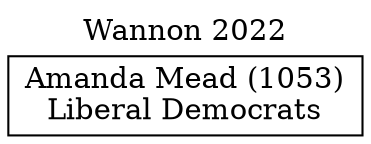 // House preference flow
digraph "Amanda Mead (1053)_Wannon_2022" {
	graph [label="Wannon 2022" labelloc=t mclimit=10]
	node [shape=box]
	"Amanda Mead (1053)" [label="Amanda Mead (1053)
Liberal Democrats"]
}
